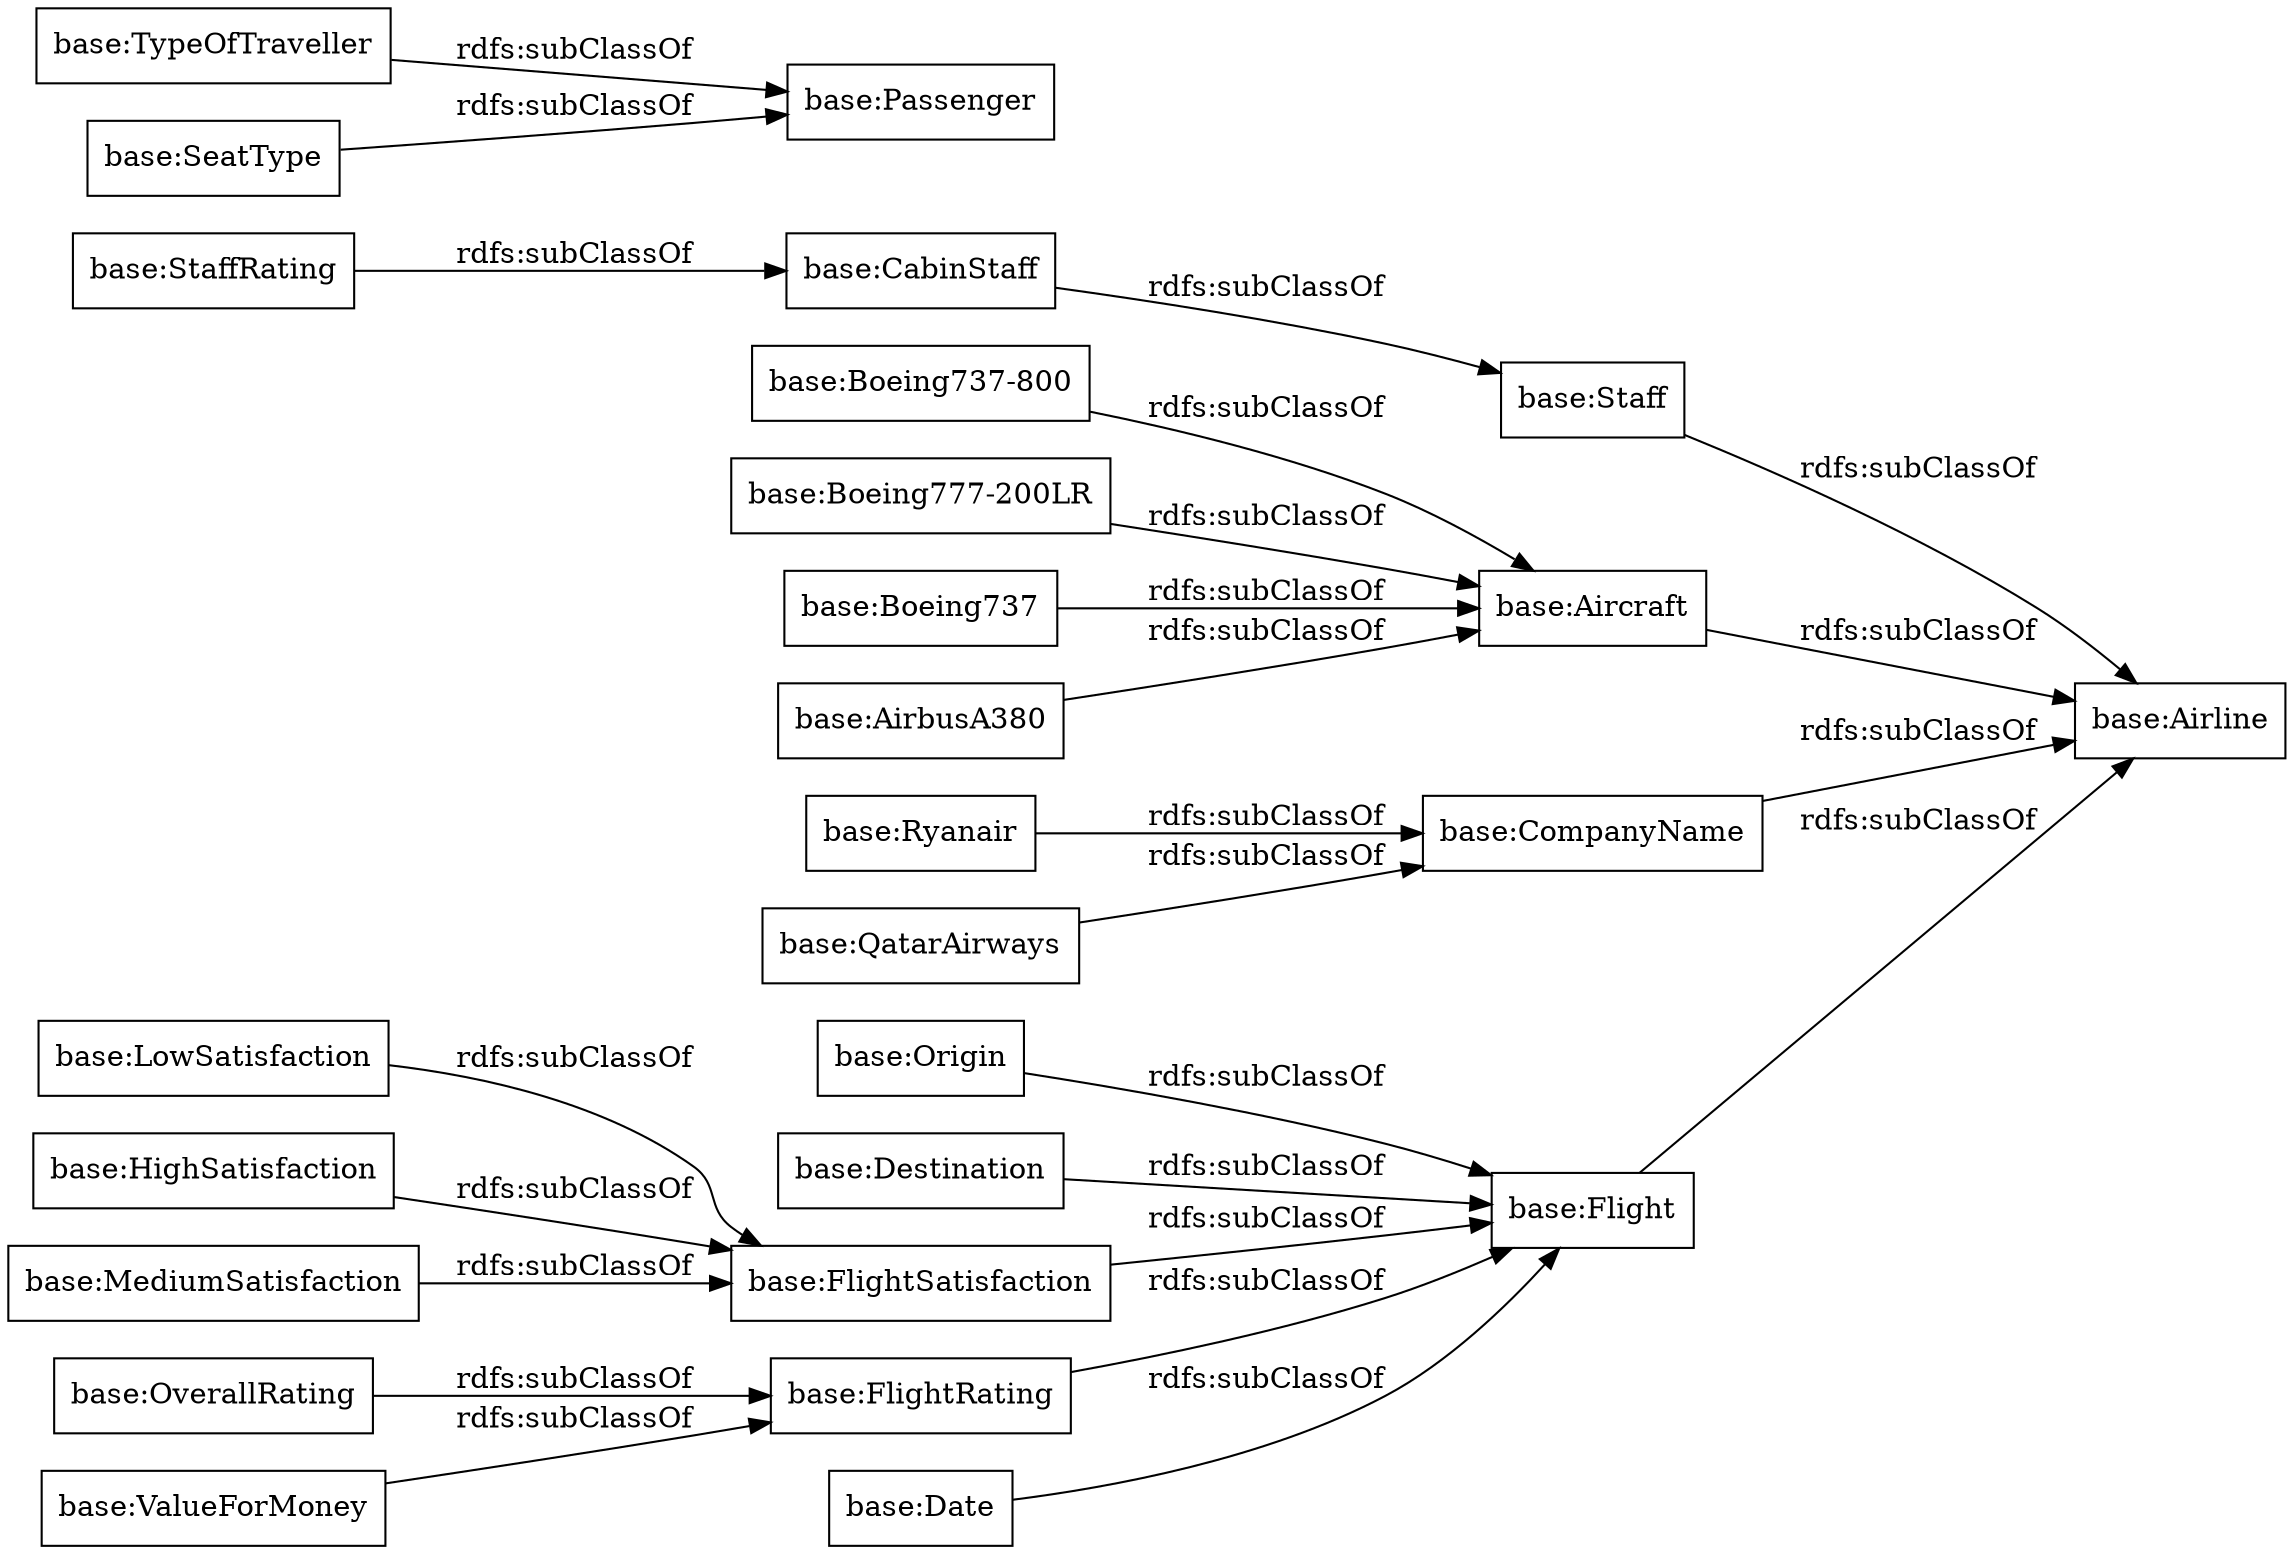 digraph ar2dtool_diagram { 
rankdir=LR;
size="1000"
node [shape = rectangle, color="black"]; "base:Origin" "base:Boeing737-800" "base:Staff" "base:OverallRating" "base:LowSatisfaction" "base:HighSatisfaction" "base:Aircraft" "base:TypeOfTraveller" "base:Flight" "base:CabinStaff" "base:Airline" "base:SeatType" "base:ValueForMoney" "base:Date" "base:CompanyName" "base:Ryanair" "base:QatarAirways" "base:Passenger" "base:Destination" "base:Boeing777-200LR" "base:StaffRating" "base:MediumSatisfaction" "base:FlightSatisfaction" "base:FlightRating" "base:Boeing737" "base:AirbusA380" ; /*classes style*/
	"base:QatarAirways" -> "base:CompanyName" [ label = "rdfs:subClassOf" ];
	"base:Staff" -> "base:Airline" [ label = "rdfs:subClassOf" ];
	"base:AirbusA380" -> "base:Aircraft" [ label = "rdfs:subClassOf" ];
	"base:Origin" -> "base:Flight" [ label = "rdfs:subClassOf" ];
	"base:MediumSatisfaction" -> "base:FlightSatisfaction" [ label = "rdfs:subClassOf" ];
	"base:Boeing737" -> "base:Aircraft" [ label = "rdfs:subClassOf" ];
	"base:Destination" -> "base:Flight" [ label = "rdfs:subClassOf" ];
	"base:CompanyName" -> "base:Airline" [ label = "rdfs:subClassOf" ];
	"base:CabinStaff" -> "base:Staff" [ label = "rdfs:subClassOf" ];
	"base:SeatType" -> "base:Passenger" [ label = "rdfs:subClassOf" ];
	"base:LowSatisfaction" -> "base:FlightSatisfaction" [ label = "rdfs:subClassOf" ];
	"base:FlightSatisfaction" -> "base:Flight" [ label = "rdfs:subClassOf" ];
	"base:HighSatisfaction" -> "base:FlightSatisfaction" [ label = "rdfs:subClassOf" ];
	"base:FlightRating" -> "base:Flight" [ label = "rdfs:subClassOf" ];
	"base:OverallRating" -> "base:FlightRating" [ label = "rdfs:subClassOf" ];
	"base:Flight" -> "base:Airline" [ label = "rdfs:subClassOf" ];
	"base:Ryanair" -> "base:CompanyName" [ label = "rdfs:subClassOf" ];
	"base:Boeing777-200LR" -> "base:Aircraft" [ label = "rdfs:subClassOf" ];
	"base:ValueForMoney" -> "base:FlightRating" [ label = "rdfs:subClassOf" ];
	"base:Boeing737-800" -> "base:Aircraft" [ label = "rdfs:subClassOf" ];
	"base:Date" -> "base:Flight" [ label = "rdfs:subClassOf" ];
	"base:TypeOfTraveller" -> "base:Passenger" [ label = "rdfs:subClassOf" ];
	"base:StaffRating" -> "base:CabinStaff" [ label = "rdfs:subClassOf" ];
	"base:Aircraft" -> "base:Airline" [ label = "rdfs:subClassOf" ];

}

